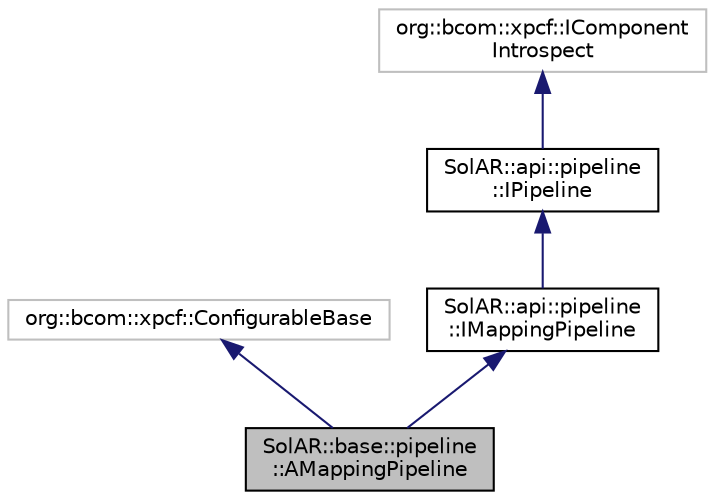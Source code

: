 digraph "SolAR::base::pipeline::AMappingPipeline"
{
 // LATEX_PDF_SIZE
  edge [fontname="Helvetica",fontsize="10",labelfontname="Helvetica",labelfontsize="10"];
  node [fontname="Helvetica",fontsize="10",shape=record];
  Node1 [label="SolAR::base::pipeline\l::AMappingPipeline",height=0.2,width=0.4,color="black", fillcolor="grey75", style="filled", fontcolor="black",tooltip=" "];
  Node2 -> Node1 [dir="back",color="midnightblue",fontsize="10",style="solid",fontname="Helvetica"];
  Node2 [label="org::bcom::xpcf::ConfigurableBase",height=0.2,width=0.4,color="grey75", fillcolor="white", style="filled",tooltip=" "];
  Node3 -> Node1 [dir="back",color="midnightblue",fontsize="10",style="solid",fontname="Helvetica"];
  Node3 [label="SolAR::api::pipeline\l::IMappingPipeline",height=0.2,width=0.4,color="black", fillcolor="white", style="filled",URL="$class_sol_a_r_1_1api_1_1pipeline_1_1_i_mapping_pipeline.html",tooltip="Defines a mapping pipeline. UUID: 2dc3cd33-5a11-4748-94a3-e7ab40462097"];
  Node4 -> Node3 [dir="back",color="midnightblue",fontsize="10",style="solid",fontname="Helvetica"];
  Node4 [label="SolAR::api::pipeline\l::IPipeline",height=0.2,width=0.4,color="black", fillcolor="white", style="filled",URL="$class_sol_a_r_1_1api_1_1pipeline_1_1_i_pipeline.html",tooltip="Abstract class defining a generic pipeline object. UUID: b636f583-4f1e-41c9-94da-9d0eac82aa02"];
  Node5 -> Node4 [dir="back",color="midnightblue",fontsize="10",style="solid",fontname="Helvetica"];
  Node5 [label="org::bcom::xpcf::IComponent\lIntrospect",height=0.2,width=0.4,color="grey75", fillcolor="white", style="filled",tooltip=" "];
}
